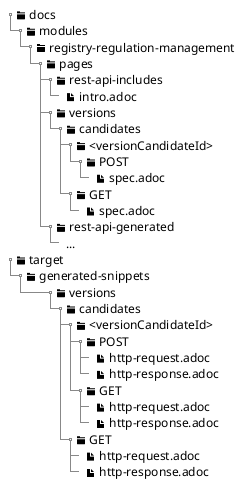 @startsalt
{
{T
+<&folder> docs
++<&folder> modules
+++<&folder> registry-regulation-management
++++<&folder> pages
+++++<&folder> rest-api-includes
++++++<&file> intro.adoc

+++++<&folder> versions
++++++<&folder> candidates
+++++++<&folder> <versionCandidateId>
++++++++<&folder> POST
+++++++++<&file> spec.adoc

+++++++<&folder> GET
++++++++<&file> spec.adoc

+++++<&folder> rest-api-generated
++++++ ...

+<&folder> target
++<&folder> generated-snippets
+++++<&folder> versions
++++++<&folder> candidates
+++++++<&folder> <versionCandidateId>
++++++++<&folder> POST
+++++++++<&file> http-request.adoc
+++++++++<&file> http-response.adoc

++++++++<&folder> GET
+++++++++<&file> http-request.adoc
+++++++++<&file> http-response.adoc

+++++++<&folder> GET
++++++++<&file> http-request.adoc
++++++++<&file> http-response.adoc

}
}
@endsalt